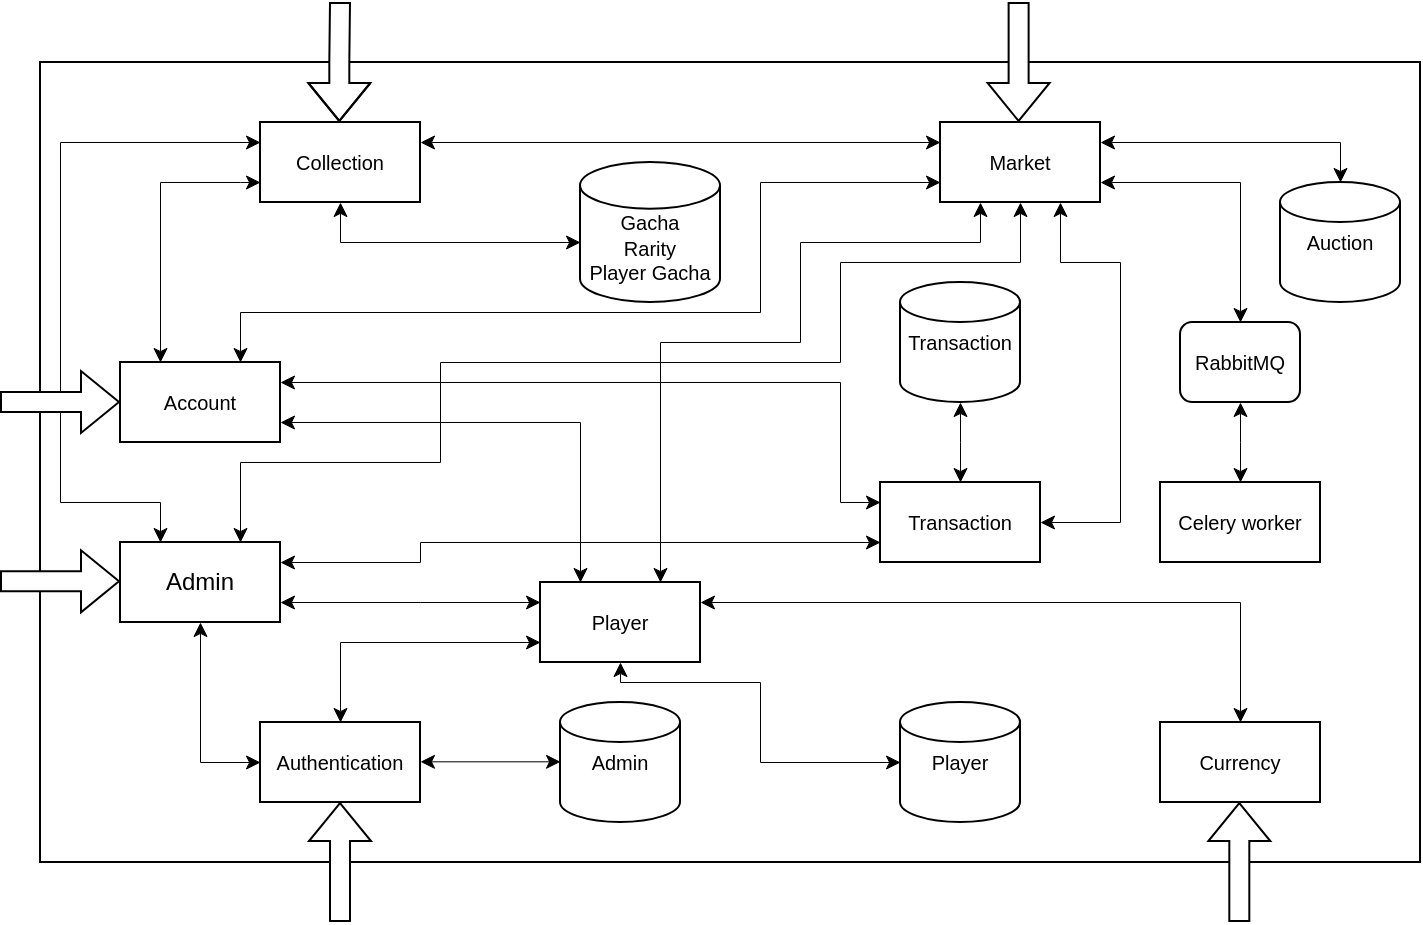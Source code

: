 <mxfile version="25.0.1">
  <diagram name="Page-1" id="gAvligO_c9pF_bg5XD_2">
    <mxGraphModel dx="985" dy="521" grid="1" gridSize="10" guides="1" tooltips="1" connect="1" arrows="1" fold="1" page="1" pageScale="1" pageWidth="827" pageHeight="1169" background="#ffffff" math="0" shadow="0">
      <root>
        <mxCell id="0" />
        <mxCell id="1" parent="0" />
        <mxCell id="Hfv5ktiSSDUrCXjG687T-2" value="" style="rounded=0;whiteSpace=wrap;html=1;" parent="1" vertex="1">
          <mxGeometry x="90" y="570" width="690" height="400" as="geometry" />
        </mxCell>
        <mxCell id="h_TPtG5sdtzdA33OqhRF-8" value="&lt;font style=&quot;font-size: 10px;&quot;&gt;Celery worker&lt;/font&gt;" style="rounded=0;whiteSpace=wrap;html=1;strokeWidth=1;" parent="1" vertex="1">
          <mxGeometry x="650" y="780" width="80" height="40" as="geometry" />
        </mxCell>
        <mxCell id="h_TPtG5sdtzdA33OqhRF-9" value="&lt;font style=&quot;font-size: 10px;&quot;&gt;Currency&lt;/font&gt;" style="rounded=0;whiteSpace=wrap;html=1;strokeWidth=1;" parent="1" vertex="1">
          <mxGeometry x="650" y="900" width="80" height="40" as="geometry" />
        </mxCell>
        <mxCell id="h_TPtG5sdtzdA33OqhRF-10" value="&lt;font style=&quot;font-size: 10px;&quot;&gt;Market&lt;/font&gt;" style="rounded=0;whiteSpace=wrap;html=1;strokeWidth=1;" parent="1" vertex="1">
          <mxGeometry x="540" y="600" width="80" height="40" as="geometry" />
        </mxCell>
        <mxCell id="h_TPtG5sdtzdA33OqhRF-11" value="&lt;font style=&quot;font-size: 10px;&quot;&gt;Transaction&lt;/font&gt;" style="rounded=0;whiteSpace=wrap;html=1;strokeWidth=1;" parent="1" vertex="1">
          <mxGeometry x="510" y="780" width="80" height="40" as="geometry" />
        </mxCell>
        <mxCell id="h_TPtG5sdtzdA33OqhRF-12" value="&lt;font style=&quot;font-size: 10px;&quot;&gt;Authentication&lt;/font&gt;" style="rounded=0;whiteSpace=wrap;html=1;strokeWidth=1;" parent="1" vertex="1">
          <mxGeometry x="200" y="900" width="80" height="40" as="geometry" />
        </mxCell>
        <mxCell id="h_TPtG5sdtzdA33OqhRF-14" value="&lt;font style=&quot;font-size: 10px;&quot;&gt;Collection&lt;/font&gt;" style="rounded=0;whiteSpace=wrap;html=1;strokeWidth=1;" parent="1" vertex="1">
          <mxGeometry x="200" y="600" width="80" height="40" as="geometry" />
        </mxCell>
        <mxCell id="h_TPtG5sdtzdA33OqhRF-18" value="&lt;font style=&quot;font-size: 10px;&quot;&gt;Admin&lt;/font&gt;" style="strokeWidth=1;html=1;shape=mxgraph.flowchart.database;whiteSpace=wrap;" parent="1" vertex="1">
          <mxGeometry x="350" y="890" width="60" height="60" as="geometry" />
        </mxCell>
        <mxCell id="h_TPtG5sdtzdA33OqhRF-19" value="&lt;font style=&quot;font-size: 10px;&quot;&gt;Auction&lt;/font&gt;" style="strokeWidth=1;html=1;shape=mxgraph.flowchart.database;whiteSpace=wrap;" parent="1" vertex="1">
          <mxGeometry x="710" y="630" width="60" height="60" as="geometry" />
        </mxCell>
        <mxCell id="h_TPtG5sdtzdA33OqhRF-20" value="&lt;font style=&quot;font-size: 10px;&quot;&gt;Transaction&lt;/font&gt;" style="strokeWidth=1;html=1;shape=mxgraph.flowchart.database;whiteSpace=wrap;" parent="1" vertex="1">
          <mxGeometry x="520" y="680" width="60" height="60" as="geometry" />
        </mxCell>
        <mxCell id="h_TPtG5sdtzdA33OqhRF-23" value="" style="endArrow=classic;startArrow=classic;html=1;rounded=0;entryX=0.5;entryY=1;entryDx=0;entryDy=0;exitX=0.5;exitY=0;exitDx=0;exitDy=0;strokeWidth=0.5;entryPerimeter=0;" parent="1" source="h_TPtG5sdtzdA33OqhRF-11" target="h_TPtG5sdtzdA33OqhRF-20" edge="1">
          <mxGeometry width="50" height="50" relative="1" as="geometry">
            <mxPoint x="350" y="740" as="sourcePoint" />
            <mxPoint x="440" y="740" as="targetPoint" />
            <Array as="points">
              <mxPoint x="550" y="760" />
            </Array>
          </mxGeometry>
        </mxCell>
        <mxCell id="h_TPtG5sdtzdA33OqhRF-24" value="" style="endArrow=classic;startArrow=classic;html=1;rounded=0;strokeWidth=0.5;edgeStyle=orthogonalEdgeStyle;" parent="1" edge="1">
          <mxGeometry width="50" height="50" relative="1" as="geometry">
            <mxPoint x="350" y="919.66" as="sourcePoint" />
            <mxPoint x="280" y="919.66" as="targetPoint" />
            <Array as="points">
              <mxPoint x="350" y="919.66" />
            </Array>
          </mxGeometry>
        </mxCell>
        <mxCell id="h_TPtG5sdtzdA33OqhRF-25" value="&lt;font style=&quot;font-size: 10px;&quot;&gt;Player&lt;/font&gt;" style="strokeWidth=1;html=1;shape=mxgraph.flowchart.database;whiteSpace=wrap;" parent="1" vertex="1">
          <mxGeometry x="520" y="890" width="60" height="60" as="geometry" />
        </mxCell>
        <mxCell id="h_TPtG5sdtzdA33OqhRF-26" value="" style="endArrow=classic;startArrow=classic;html=1;rounded=0;strokeWidth=0.5;edgeStyle=orthogonalEdgeStyle;entryX=0.5;entryY=0;entryDx=0;entryDy=0;" parent="1" source="h_TPtG5sdtzdA33OqhRF-15" target="h_TPtG5sdtzdA33OqhRF-9" edge="1">
          <mxGeometry width="50" height="50" relative="1" as="geometry">
            <mxPoint x="450" y="840" as="sourcePoint" />
            <mxPoint x="710" y="850" as="targetPoint" />
            <Array as="points">
              <mxPoint x="690" y="840" />
            </Array>
          </mxGeometry>
        </mxCell>
        <mxCell id="h_TPtG5sdtzdA33OqhRF-27" value="" style="endArrow=classic;startArrow=classic;html=1;rounded=0;strokeWidth=0.5;edgeStyle=orthogonalEdgeStyle;exitX=0.5;exitY=1;exitDx=0;exitDy=0;" parent="1" source="h_TPtG5sdtzdA33OqhRF-15" target="h_TPtG5sdtzdA33OqhRF-25" edge="1">
          <mxGeometry width="50" height="50" relative="1" as="geometry">
            <mxPoint x="460" y="840" as="sourcePoint" />
            <mxPoint x="620" y="910" as="targetPoint" />
            <Array as="points">
              <mxPoint x="380" y="880" />
              <mxPoint x="450" y="880" />
              <mxPoint x="450" y="920" />
            </Array>
          </mxGeometry>
        </mxCell>
        <mxCell id="h_TPtG5sdtzdA33OqhRF-28" value="" style="endArrow=classic;startArrow=classic;html=1;rounded=0;strokeWidth=0.5;edgeStyle=orthogonalEdgeStyle;" parent="1" edge="1">
          <mxGeometry width="50" height="50" relative="1" as="geometry">
            <mxPoint x="280" y="610" as="sourcePoint" />
            <mxPoint x="540" y="610" as="targetPoint" />
            <Array as="points">
              <mxPoint x="280" y="610" />
              <mxPoint x="540" y="610" />
            </Array>
          </mxGeometry>
        </mxCell>
        <mxCell id="h_TPtG5sdtzdA33OqhRF-31" value="" style="endArrow=classic;startArrow=classic;html=1;rounded=0;strokeWidth=0.5;edgeStyle=orthogonalEdgeStyle;entryX=1;entryY=0.25;entryDx=0;entryDy=0;" parent="1" source="h_TPtG5sdtzdA33OqhRF-19" target="h_TPtG5sdtzdA33OqhRF-10" edge="1">
          <mxGeometry width="50" height="50" relative="1" as="geometry">
            <mxPoint x="730" y="620" as="sourcePoint" />
            <mxPoint x="630" y="610" as="targetPoint" />
            <Array as="points">
              <mxPoint x="740" y="610" />
            </Array>
          </mxGeometry>
        </mxCell>
        <mxCell id="h_TPtG5sdtzdA33OqhRF-33" value="" style="endArrow=classic;startArrow=classic;html=1;rounded=0;exitX=1;exitY=0.25;exitDx=0;exitDy=0;strokeWidth=0.5;edgeStyle=orthogonalEdgeStyle;" parent="1" source="h_TPtG5sdtzdA33OqhRF-13" edge="1">
          <mxGeometry width="50" height="50" relative="1" as="geometry">
            <mxPoint x="260" y="770" as="sourcePoint" />
            <mxPoint x="510" y="790" as="targetPoint" />
            <Array as="points">
              <mxPoint x="490" y="730" />
              <mxPoint x="490" y="790" />
              <mxPoint x="510" y="790" />
            </Array>
          </mxGeometry>
        </mxCell>
        <mxCell id="h_TPtG5sdtzdA33OqhRF-34" value="" style="endArrow=classic;startArrow=classic;html=1;rounded=0;exitX=0;exitY=0.75;exitDx=0;exitDy=0;strokeWidth=0.5;edgeStyle=orthogonalEdgeStyle;" parent="1" source="h_TPtG5sdtzdA33OqhRF-15" edge="1">
          <mxGeometry width="50" height="50" relative="1" as="geometry">
            <mxPoint x="370" y="840" as="sourcePoint" />
            <mxPoint x="240" y="900" as="targetPoint" />
            <Array as="points">
              <mxPoint x="240" y="860" />
              <mxPoint x="240" y="900" />
            </Array>
          </mxGeometry>
        </mxCell>
        <mxCell id="h_TPtG5sdtzdA33OqhRF-35" value="" style="endArrow=classic;startArrow=classic;html=1;rounded=0;strokeWidth=0.5;edgeStyle=orthogonalEdgeStyle;exitX=0.25;exitY=0;exitDx=0;exitDy=0;" parent="1" source="h_TPtG5sdtzdA33OqhRF-15" target="h_TPtG5sdtzdA33OqhRF-13" edge="1">
          <mxGeometry width="50" height="50" relative="1" as="geometry">
            <mxPoint x="410" y="800" as="sourcePoint" />
            <mxPoint x="354" y="790" as="targetPoint" />
            <Array as="points">
              <mxPoint x="360" y="750" />
            </Array>
          </mxGeometry>
        </mxCell>
        <mxCell id="enK2aX2OMmzwKDNsiHF_-4" value="" style="endArrow=classic;startArrow=classic;html=1;rounded=0;strokeWidth=0.5;edgeStyle=orthogonalEdgeStyle;exitX=0.5;exitY=1;exitDx=0;exitDy=0;" parent="1" source="O7nJ_VvHwbl3gAhKQjip-2" edge="1">
          <mxGeometry width="50" height="50" relative="1" as="geometry">
            <mxPoint x="630" y="630" as="sourcePoint" />
            <mxPoint x="690" y="780" as="targetPoint" />
            <Array as="points" />
          </mxGeometry>
        </mxCell>
        <mxCell id="eQ543xX03F_9Donoq1MF-3" style="edgeStyle=orthogonalEdgeStyle;rounded=0;orthogonalLoop=1;jettySize=auto;html=1;exitX=1;exitY=0.25;exitDx=0;exitDy=0;" parent="1" source="enK2aX2OMmzwKDNsiHF_-5" edge="1">
          <mxGeometry relative="1" as="geometry">
            <mxPoint x="210.286" y="820" as="targetPoint" />
          </mxGeometry>
        </mxCell>
        <mxCell id="enK2aX2OMmzwKDNsiHF_-5" value="Admin" style="rounded=0;whiteSpace=wrap;html=1;strokeWidth=1;" parent="1" vertex="1">
          <mxGeometry x="130" y="810" width="80" height="40" as="geometry" />
        </mxCell>
        <mxCell id="enK2aX2OMmzwKDNsiHF_-6" value="" style="endArrow=classic;startArrow=classic;html=1;rounded=0;exitX=0.5;exitY=1;exitDx=0;exitDy=0;strokeWidth=0.5;edgeStyle=orthogonalEdgeStyle;" parent="1" source="enK2aX2OMmzwKDNsiHF_-5" edge="1">
          <mxGeometry width="50" height="50" relative="1" as="geometry">
            <mxPoint x="380" y="850" as="sourcePoint" />
            <mxPoint x="200" y="920" as="targetPoint" />
            <Array as="points">
              <mxPoint x="170" y="920" />
              <mxPoint x="200" y="920" />
            </Array>
          </mxGeometry>
        </mxCell>
        <mxCell id="h_TPtG5sdtzdA33OqhRF-15" value="&lt;font style=&quot;font-size: 10px;&quot;&gt;Player&lt;/font&gt;" style="rounded=0;whiteSpace=wrap;html=1;strokeWidth=1;" parent="1" vertex="1">
          <mxGeometry x="340" y="830" width="80" height="40" as="geometry" />
        </mxCell>
        <mxCell id="h_TPtG5sdtzdA33OqhRF-13" value="&lt;font style=&quot;font-size: 10px;&quot;&gt;Account&lt;/font&gt;" style="rounded=0;whiteSpace=wrap;html=1;strokeWidth=1;" parent="1" vertex="1">
          <mxGeometry x="130" y="720" width="80" height="40" as="geometry" />
        </mxCell>
        <mxCell id="h_TPtG5sdtzdA33OqhRF-16" value="&lt;font style=&quot;font-size: 10px;&quot;&gt;&lt;br&gt;Gacha&lt;br&gt;&lt;/font&gt;&lt;div style=&quot;font-size: 11px;&quot;&gt;&lt;font style=&quot;font-size: 10px;&quot;&gt;Rarity&lt;/font&gt;&lt;/div&gt;&lt;div style=&quot;font-size: 10px;&quot;&gt;&lt;font style=&quot;font-size: 10px;&quot;&gt;Player&lt;/font&gt;&lt;font style=&quot;font-size: 10px;&quot;&gt; Gacha&lt;br&gt;&lt;/font&gt;&lt;/div&gt;" style="strokeWidth=1;html=1;shape=mxgraph.flowchart.database;whiteSpace=wrap;" parent="1" vertex="1">
          <mxGeometry x="360" y="620" width="70" height="70" as="geometry" />
        </mxCell>
        <mxCell id="enK2aX2OMmzwKDNsiHF_-23" value="" style="endArrow=classic;startArrow=classic;html=1;rounded=0;entryX=0;entryY=0.75;entryDx=0;entryDy=0;exitX=0.25;exitY=0;exitDx=0;exitDy=0;strokeWidth=0.5;" parent="1" source="h_TPtG5sdtzdA33OqhRF-13" target="h_TPtG5sdtzdA33OqhRF-14" edge="1">
          <mxGeometry width="50" height="50" relative="1" as="geometry">
            <mxPoint x="169.66" y="720" as="sourcePoint" />
            <mxPoint x="169.66" y="670" as="targetPoint" />
            <Array as="points">
              <mxPoint x="150" y="630" />
              <mxPoint x="190" y="630" />
            </Array>
          </mxGeometry>
        </mxCell>
        <mxCell id="enK2aX2OMmzwKDNsiHF_-25" value="" style="endArrow=classic;startArrow=classic;html=1;rounded=0;strokeWidth=0.5;edgeStyle=orthogonalEdgeStyle;" parent="1" edge="1">
          <mxGeometry width="50" height="50" relative="1" as="geometry">
            <mxPoint x="240" y="640" as="sourcePoint" />
            <mxPoint x="360" y="660" as="targetPoint" />
            <Array as="points">
              <mxPoint x="240" y="660" />
              <mxPoint x="360" y="660" />
            </Array>
          </mxGeometry>
        </mxCell>
        <mxCell id="enK2aX2OMmzwKDNsiHF_-26" value="" style="endArrow=classic;startArrow=classic;html=1;rounded=0;entryX=0;entryY=0.5;entryDx=0;entryDy=0;exitX=0.25;exitY=0;exitDx=0;exitDy=0;strokeWidth=0.5;" parent="1" source="enK2aX2OMmzwKDNsiHF_-5" edge="1">
          <mxGeometry width="50" height="50" relative="1" as="geometry">
            <mxPoint x="169.66" y="710" as="sourcePoint" />
            <mxPoint x="200" y="610" as="targetPoint" />
            <Array as="points">
              <mxPoint x="150" y="790" />
              <mxPoint x="100" y="790" />
              <mxPoint x="100" y="610" />
            </Array>
          </mxGeometry>
        </mxCell>
        <mxCell id="enK2aX2OMmzwKDNsiHF_-27" value="" style="endArrow=classic;startArrow=classic;html=1;rounded=0;strokeWidth=0.5;edgeStyle=orthogonalEdgeStyle;exitX=0.75;exitY=0;exitDx=0;exitDy=0;" parent="1" source="enK2aX2OMmzwKDNsiHF_-5" edge="1">
          <mxGeometry width="50" height="50" relative="1" as="geometry">
            <mxPoint x="210" y="830" as="sourcePoint" />
            <mxPoint x="580" y="640" as="targetPoint" />
            <Array as="points">
              <mxPoint x="190" y="770" />
              <mxPoint x="290" y="770" />
              <mxPoint x="290" y="720" />
              <mxPoint x="490" y="720" />
              <mxPoint x="490" y="670" />
              <mxPoint x="580" y="670" />
            </Array>
          </mxGeometry>
        </mxCell>
        <mxCell id="enK2aX2OMmzwKDNsiHF_-28" value="" style="shape=flexArrow;endArrow=classic;html=1;rounded=0;entryX=0.5;entryY=0;entryDx=0;entryDy=0;fillColor=default;" parent="1" edge="1">
          <mxGeometry width="50" height="50" relative="1" as="geometry">
            <mxPoint x="240" y="540" as="sourcePoint" />
            <mxPoint x="239.66" y="600" as="targetPoint" />
            <Array as="points">
              <mxPoint x="239.66" y="570" />
            </Array>
          </mxGeometry>
        </mxCell>
        <mxCell id="enK2aX2OMmzwKDNsiHF_-29" value="" style="shape=flexArrow;endArrow=classic;html=1;rounded=0;entryX=0;entryY=0.5;entryDx=0;entryDy=0;fillColor=default;" parent="1" target="h_TPtG5sdtzdA33OqhRF-13" edge="1">
          <mxGeometry width="50" height="50" relative="1" as="geometry">
            <mxPoint x="70" y="740" as="sourcePoint" />
            <mxPoint x="70" y="765" as="targetPoint" />
          </mxGeometry>
        </mxCell>
        <mxCell id="enK2aX2OMmzwKDNsiHF_-30" value="" style="shape=flexArrow;endArrow=classic;html=1;rounded=0;entryX=0.5;entryY=0;entryDx=0;entryDy=0;fillColor=default;" parent="1" edge="1">
          <mxGeometry width="50" height="50" relative="1" as="geometry">
            <mxPoint x="579.31" y="540" as="sourcePoint" />
            <mxPoint x="579.31" y="600" as="targetPoint" />
          </mxGeometry>
        </mxCell>
        <mxCell id="enK2aX2OMmzwKDNsiHF_-31" value="" style="shape=flexArrow;endArrow=classic;html=1;rounded=0;entryX=0;entryY=0.5;entryDx=0;entryDy=0;fillColor=default;" parent="1" edge="1">
          <mxGeometry width="50" height="50" relative="1" as="geometry">
            <mxPoint x="70" y="829.66" as="sourcePoint" />
            <mxPoint x="130" y="829.66" as="targetPoint" />
          </mxGeometry>
        </mxCell>
        <mxCell id="enK2aX2OMmzwKDNsiHF_-33" value="" style="shape=flexArrow;endArrow=classic;html=1;rounded=0;entryX=0.5;entryY=1;entryDx=0;entryDy=0;fillColor=default;" parent="1" target="h_TPtG5sdtzdA33OqhRF-12" edge="1">
          <mxGeometry width="50" height="50" relative="1" as="geometry">
            <mxPoint x="240" y="1000" as="sourcePoint" />
            <mxPoint x="240" y="1010" as="targetPoint" />
          </mxGeometry>
        </mxCell>
        <mxCell id="enK2aX2OMmzwKDNsiHF_-34" value="" style="shape=flexArrow;endArrow=classic;html=1;rounded=0;entryX=0.5;entryY=1;entryDx=0;entryDy=0;fillColor=default;" parent="1" edge="1">
          <mxGeometry width="50" height="50" relative="1" as="geometry">
            <mxPoint x="689.66" y="1000" as="sourcePoint" />
            <mxPoint x="689.66" y="940" as="targetPoint" />
          </mxGeometry>
        </mxCell>
        <mxCell id="eQ543xX03F_9Donoq1MF-1" value="" style="endArrow=classic;startArrow=classic;html=1;rounded=0;entryX=1;entryY=0.75;entryDx=0;entryDy=0;exitX=0;exitY=0.25;exitDx=0;exitDy=0;strokeWidth=0.5;" parent="1" source="h_TPtG5sdtzdA33OqhRF-15" target="enK2aX2OMmzwKDNsiHF_-5" edge="1">
          <mxGeometry width="50" height="50" relative="1" as="geometry">
            <mxPoint x="560" y="790" as="sourcePoint" />
            <mxPoint x="560" y="750" as="targetPoint" />
            <Array as="points">
              <mxPoint x="280" y="840" />
            </Array>
          </mxGeometry>
        </mxCell>
        <mxCell id="eQ543xX03F_9Donoq1MF-2" value="" style="endArrow=classic;startArrow=classic;html=1;rounded=0;entryX=1;entryY=0.25;entryDx=0;entryDy=0;exitX=0;exitY=0.75;exitDx=0;exitDy=0;strokeWidth=0.5;edgeStyle=orthogonalEdgeStyle;" parent="1" source="h_TPtG5sdtzdA33OqhRF-11" target="enK2aX2OMmzwKDNsiHF_-5" edge="1">
          <mxGeometry width="50" height="50" relative="1" as="geometry">
            <mxPoint x="350" y="840" as="sourcePoint" />
            <mxPoint x="220" y="840" as="targetPoint" />
            <Array as="points">
              <mxPoint x="280" y="810" />
              <mxPoint x="280" y="820" />
            </Array>
          </mxGeometry>
        </mxCell>
        <mxCell id="O7nJ_VvHwbl3gAhKQjip-2" value="&lt;font style=&quot;font-size: 10px;&quot;&gt;RabbitMQ&lt;/font&gt;" style="rounded=1;whiteSpace=wrap;html=1;" parent="1" vertex="1">
          <mxGeometry x="660" y="700" width="60" height="40" as="geometry" />
        </mxCell>
        <mxCell id="O7nJ_VvHwbl3gAhKQjip-3" value="" style="endArrow=classic;startArrow=classic;html=1;rounded=0;strokeWidth=0.5;edgeStyle=orthogonalEdgeStyle;exitX=1;exitY=0.75;exitDx=0;exitDy=0;entryX=0.5;entryY=0;entryDx=0;entryDy=0;" parent="1" source="h_TPtG5sdtzdA33OqhRF-10" target="O7nJ_VvHwbl3gAhKQjip-2" edge="1">
          <mxGeometry width="50" height="50" relative="1" as="geometry">
            <mxPoint x="700" y="750" as="sourcePoint" />
            <mxPoint x="700" y="790" as="targetPoint" />
            <Array as="points" />
          </mxGeometry>
        </mxCell>
        <mxCell id="YczsM8tTBaPcjciMrkJt-1" value="" style="endArrow=classic;startArrow=classic;html=1;rounded=0;strokeWidth=0.5;edgeStyle=orthogonalEdgeStyle;exitX=0.75;exitY=1;exitDx=0;exitDy=0;" parent="1" source="h_TPtG5sdtzdA33OqhRF-10" target="h_TPtG5sdtzdA33OqhRF-11" edge="1">
          <mxGeometry width="50" height="50" relative="1" as="geometry">
            <mxPoint x="600" y="640" as="sourcePoint" />
            <mxPoint x="610" y="800" as="targetPoint" />
            <Array as="points">
              <mxPoint x="600" y="670" />
              <mxPoint x="630" y="670" />
              <mxPoint x="630" y="800" />
            </Array>
          </mxGeometry>
        </mxCell>
        <mxCell id="YczsM8tTBaPcjciMrkJt-2" value="" style="endArrow=classic;startArrow=classic;html=1;rounded=0;strokeWidth=0.5;edgeStyle=orthogonalEdgeStyle;exitX=0.75;exitY=0;exitDx=0;exitDy=0;entryX=0;entryY=0.75;entryDx=0;entryDy=0;" parent="1" source="h_TPtG5sdtzdA33OqhRF-13" target="h_TPtG5sdtzdA33OqhRF-10" edge="1">
          <mxGeometry width="50" height="50" relative="1" as="geometry">
            <mxPoint x="190" y="715" as="sourcePoint" />
            <mxPoint x="540" y="625" as="targetPoint" />
            <Array as="points">
              <mxPoint x="190" y="695" />
              <mxPoint x="450" y="695" />
              <mxPoint x="450" y="630" />
            </Array>
          </mxGeometry>
        </mxCell>
        <mxCell id="iO96bhQ_KJD3lUsUij4f-1" value="" style="endArrow=classic;startArrow=classic;html=1;rounded=0;strokeWidth=0.5;edgeStyle=orthogonalEdgeStyle;exitX=0.75;exitY=0;exitDx=0;exitDy=0;entryX=0.25;entryY=1;entryDx=0;entryDy=0;" edge="1" parent="1" source="h_TPtG5sdtzdA33OqhRF-15" target="h_TPtG5sdtzdA33OqhRF-10">
          <mxGeometry width="50" height="50" relative="1" as="geometry">
            <mxPoint x="370" y="840" as="sourcePoint" />
            <mxPoint x="220" y="760" as="targetPoint" />
            <Array as="points">
              <mxPoint x="400" y="710" />
              <mxPoint x="470" y="710" />
              <mxPoint x="470" y="660" />
              <mxPoint x="560" y="660" />
            </Array>
          </mxGeometry>
        </mxCell>
      </root>
    </mxGraphModel>
  </diagram>
</mxfile>
